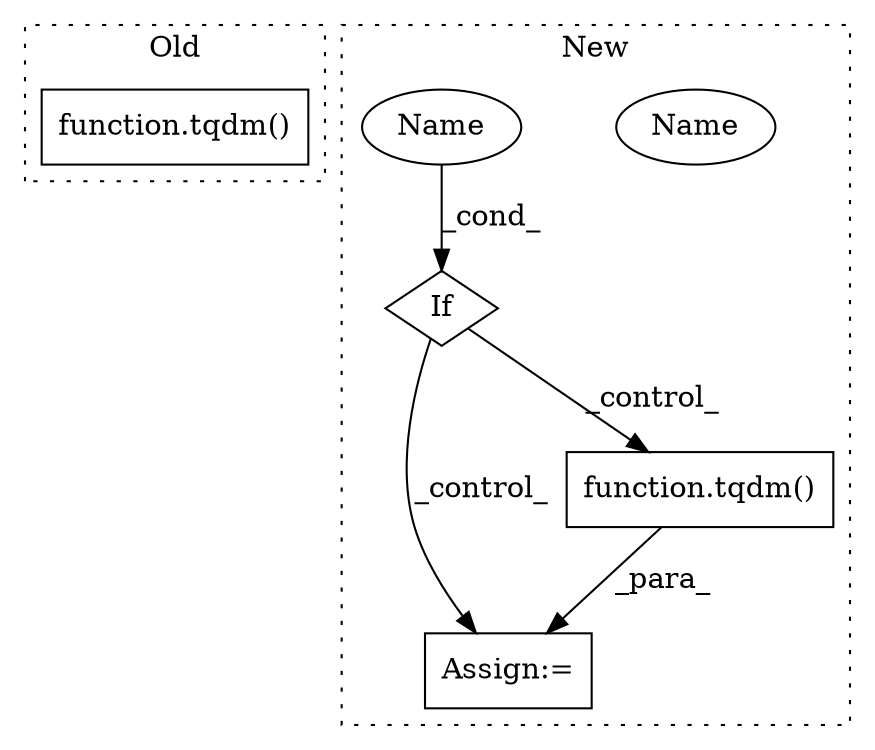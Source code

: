 digraph G {
subgraph cluster0 {
1 [label="function.tqdm()" a="75" s="1925,1945" l="5,20" shape="box"];
label = "Old";
style="dotted";
}
subgraph cluster1 {
2 [label="If" a="96" s="1956" l="3" shape="diamond"];
3 [label="Assign:=" a="68" s="1980" l="3" shape="box"];
4 [label="function.tqdm()" a="75" s="1983,1998" l="5,1" shape="box"];
5 [label="Name" a="87" s="1959" l="7" shape="ellipse"];
6 [label="Name" a="87" s="1959" l="7" shape="ellipse"];
label = "New";
style="dotted";
}
2 -> 4 [label="_control_"];
2 -> 3 [label="_control_"];
4 -> 3 [label="_para_"];
6 -> 2 [label="_cond_"];
}